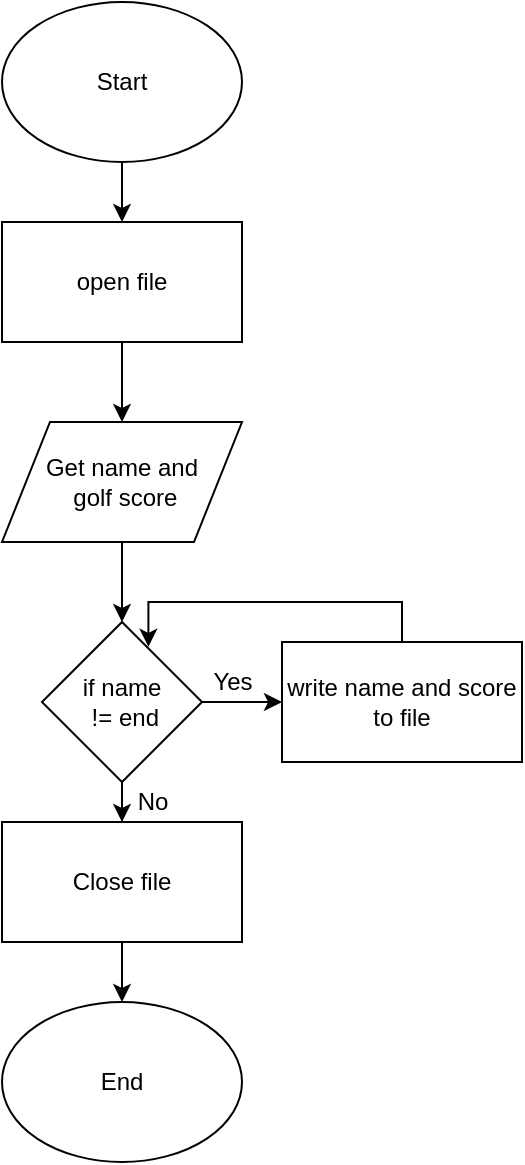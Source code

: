 <mxfile version="13.0.3" type="device"><diagram id="C5RBs43oDa-KdzZeNtuy" name="Page-1"><mxGraphModel dx="1038" dy="647" grid="1" gridSize="10" guides="1" tooltips="1" connect="1" arrows="1" fold="1" page="1" pageScale="1" pageWidth="827" pageHeight="1169" math="0" shadow="0"><root><mxCell id="WIyWlLk6GJQsqaUBKTNV-0"/><mxCell id="WIyWlLk6GJQsqaUBKTNV-1" parent="WIyWlLk6GJQsqaUBKTNV-0"/><mxCell id="4rLaaYib5ggjj0l7CxJw-7" style="edgeStyle=orthogonalEdgeStyle;rounded=0;orthogonalLoop=1;jettySize=auto;html=1;entryX=0.5;entryY=0;entryDx=0;entryDy=0;" edge="1" parent="WIyWlLk6GJQsqaUBKTNV-1" source="4rLaaYib5ggjj0l7CxJw-0" target="4rLaaYib5ggjj0l7CxJw-1"><mxGeometry relative="1" as="geometry"/></mxCell><mxCell id="4rLaaYib5ggjj0l7CxJw-0" value="Start" style="ellipse;whiteSpace=wrap;html=1;" vertex="1" parent="WIyWlLk6GJQsqaUBKTNV-1"><mxGeometry x="160" y="30" width="120" height="80" as="geometry"/></mxCell><mxCell id="4rLaaYib5ggjj0l7CxJw-8" style="edgeStyle=orthogonalEdgeStyle;rounded=0;orthogonalLoop=1;jettySize=auto;html=1;entryX=0.5;entryY=0;entryDx=0;entryDy=0;" edge="1" parent="WIyWlLk6GJQsqaUBKTNV-1" source="4rLaaYib5ggjj0l7CxJw-1" target="4rLaaYib5ggjj0l7CxJw-2"><mxGeometry relative="1" as="geometry"/></mxCell><mxCell id="4rLaaYib5ggjj0l7CxJw-1" value="open file" style="rounded=0;whiteSpace=wrap;html=1;" vertex="1" parent="WIyWlLk6GJQsqaUBKTNV-1"><mxGeometry x="160" y="140" width="120" height="60" as="geometry"/></mxCell><mxCell id="4rLaaYib5ggjj0l7CxJw-9" style="edgeStyle=orthogonalEdgeStyle;rounded=0;orthogonalLoop=1;jettySize=auto;html=1;entryX=0.5;entryY=0;entryDx=0;entryDy=0;" edge="1" parent="WIyWlLk6GJQsqaUBKTNV-1" source="4rLaaYib5ggjj0l7CxJw-2" target="4rLaaYib5ggjj0l7CxJw-3"><mxGeometry relative="1" as="geometry"/></mxCell><mxCell id="4rLaaYib5ggjj0l7CxJw-2" value="Get name and&lt;br&gt;&amp;nbsp;golf score" style="shape=parallelogram;perimeter=parallelogramPerimeter;whiteSpace=wrap;html=1;" vertex="1" parent="WIyWlLk6GJQsqaUBKTNV-1"><mxGeometry x="160" y="240" width="120" height="60" as="geometry"/></mxCell><mxCell id="4rLaaYib5ggjj0l7CxJw-10" style="edgeStyle=orthogonalEdgeStyle;rounded=0;orthogonalLoop=1;jettySize=auto;html=1;entryX=0;entryY=0.5;entryDx=0;entryDy=0;" edge="1" parent="WIyWlLk6GJQsqaUBKTNV-1" source="4rLaaYib5ggjj0l7CxJw-3" target="4rLaaYib5ggjj0l7CxJw-4"><mxGeometry relative="1" as="geometry"/></mxCell><mxCell id="4rLaaYib5ggjj0l7CxJw-11" style="edgeStyle=orthogonalEdgeStyle;rounded=0;orthogonalLoop=1;jettySize=auto;html=1;entryX=0.5;entryY=0;entryDx=0;entryDy=0;" edge="1" parent="WIyWlLk6GJQsqaUBKTNV-1" source="4rLaaYib5ggjj0l7CxJw-3" target="4rLaaYib5ggjj0l7CxJw-5"><mxGeometry relative="1" as="geometry"/></mxCell><mxCell id="4rLaaYib5ggjj0l7CxJw-3" value="if name&lt;br&gt;&amp;nbsp;!= end" style="rhombus;whiteSpace=wrap;html=1;" vertex="1" parent="WIyWlLk6GJQsqaUBKTNV-1"><mxGeometry x="180" y="340" width="80" height="80" as="geometry"/></mxCell><mxCell id="4rLaaYib5ggjj0l7CxJw-13" style="edgeStyle=orthogonalEdgeStyle;rounded=0;orthogonalLoop=1;jettySize=auto;html=1;entryX=0.665;entryY=0.155;entryDx=0;entryDy=0;entryPerimeter=0;exitX=0.5;exitY=0;exitDx=0;exitDy=0;" edge="1" parent="WIyWlLk6GJQsqaUBKTNV-1" source="4rLaaYib5ggjj0l7CxJw-4" target="4rLaaYib5ggjj0l7CxJw-3"><mxGeometry relative="1" as="geometry"><mxPoint x="330" y="330" as="targetPoint"/><Array as="points"><mxPoint x="360" y="330"/><mxPoint x="233" y="330"/></Array></mxGeometry></mxCell><mxCell id="4rLaaYib5ggjj0l7CxJw-4" value="write name and score to file" style="rounded=0;whiteSpace=wrap;html=1;" vertex="1" parent="WIyWlLk6GJQsqaUBKTNV-1"><mxGeometry x="300" y="350" width="120" height="60" as="geometry"/></mxCell><mxCell id="4rLaaYib5ggjj0l7CxJw-12" style="edgeStyle=orthogonalEdgeStyle;rounded=0;orthogonalLoop=1;jettySize=auto;html=1;entryX=0.5;entryY=0;entryDx=0;entryDy=0;" edge="1" parent="WIyWlLk6GJQsqaUBKTNV-1" source="4rLaaYib5ggjj0l7CxJw-5" target="4rLaaYib5ggjj0l7CxJw-6"><mxGeometry relative="1" as="geometry"/></mxCell><mxCell id="4rLaaYib5ggjj0l7CxJw-5" value="Close file" style="rounded=0;whiteSpace=wrap;html=1;" vertex="1" parent="WIyWlLk6GJQsqaUBKTNV-1"><mxGeometry x="160" y="440" width="120" height="60" as="geometry"/></mxCell><mxCell id="4rLaaYib5ggjj0l7CxJw-6" value="End" style="ellipse;whiteSpace=wrap;html=1;" vertex="1" parent="WIyWlLk6GJQsqaUBKTNV-1"><mxGeometry x="160" y="530" width="120" height="80" as="geometry"/></mxCell><mxCell id="4rLaaYib5ggjj0l7CxJw-14" value="Yes" style="text;html=1;resizable=0;autosize=1;align=center;verticalAlign=middle;points=[];fillColor=none;strokeColor=none;rounded=0;" vertex="1" parent="WIyWlLk6GJQsqaUBKTNV-1"><mxGeometry x="260" y="360" width="30" height="20" as="geometry"/></mxCell><mxCell id="4rLaaYib5ggjj0l7CxJw-15" value="No" style="text;html=1;resizable=0;autosize=1;align=center;verticalAlign=middle;points=[];fillColor=none;strokeColor=none;rounded=0;" vertex="1" parent="WIyWlLk6GJQsqaUBKTNV-1"><mxGeometry x="220" y="420" width="30" height="20" as="geometry"/></mxCell></root></mxGraphModel></diagram></mxfile>